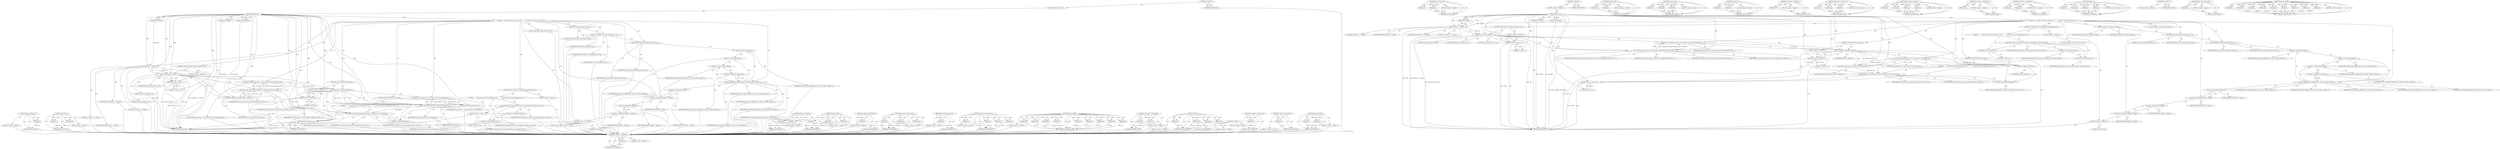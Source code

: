 digraph "png_read_info" {
vulnerable_150 [label=<(METHOD,&lt;operator&gt;.logicalNot)>];
vulnerable_151 [label=<(PARAM,p1)>];
vulnerable_152 [label=<(BLOCK,&lt;empty&gt;,&lt;empty&gt;)>];
vulnerable_153 [label=<(METHOD_RETURN,ANY)>];
vulnerable_173 [label=<(METHOD,png_set_sig_bytes)>];
vulnerable_174 [label=<(PARAM,p1)>];
vulnerable_175 [label=<(PARAM,p2)>];
vulnerable_176 [label=<(BLOCK,&lt;empty&gt;,&lt;empty&gt;)>];
vulnerable_177 [label=<(METHOD_RETURN,ANY)>];
vulnerable_6 [label=<(METHOD,&lt;global&gt;)<SUB>1</SUB>>];
vulnerable_7 [label=<(BLOCK,&lt;empty&gt;,&lt;empty&gt;)<SUB>1</SUB>>];
vulnerable_8 [label=<(METHOD,readpng_init)<SUB>1</SUB>>];
vulnerable_9 [label=<(PARAM,FILE *infile)<SUB>1</SUB>>];
vulnerable_10 [label=<(PARAM,ulg *pWidth)<SUB>1</SUB>>];
vulnerable_11 [label=<(PARAM,ulg *pHeight)<SUB>1</SUB>>];
vulnerable_12 [label=<(BLOCK,{
    uch sig[8];


 /* first do a quick check ...,{
    uch sig[8];


 /* first do a quick check ...)<SUB>2</SUB>>];
vulnerable_13 [label="<(LOCAL,uch[8] sig: uch[8])<SUB>3</SUB>>"];
vulnerable_14 [label=<(fread,fread(sig, 1, 8, infile))<SUB>9</SUB>>];
vulnerable_15 [label=<(IDENTIFIER,sig,fread(sig, 1, 8, infile))<SUB>9</SUB>>];
vulnerable_16 [label=<(LITERAL,1,fread(sig, 1, 8, infile))<SUB>9</SUB>>];
vulnerable_17 [label=<(LITERAL,8,fread(sig, 1, 8, infile))<SUB>9</SUB>>];
vulnerable_18 [label=<(IDENTIFIER,infile,fread(sig, 1, 8, infile))<SUB>9</SUB>>];
vulnerable_19 [label=<(CONTROL_STRUCTURE,IF,if (png_sig_cmp(sig, 0, 8)))<SUB>10</SUB>>];
vulnerable_20 [label=<(png_sig_cmp,png_sig_cmp(sig, 0, 8))<SUB>10</SUB>>];
vulnerable_21 [label=<(IDENTIFIER,sig,png_sig_cmp(sig, 0, 8))<SUB>10</SUB>>];
vulnerable_22 [label=<(LITERAL,0,png_sig_cmp(sig, 0, 8))<SUB>10</SUB>>];
vulnerable_23 [label=<(LITERAL,8,png_sig_cmp(sig, 0, 8))<SUB>10</SUB>>];
vulnerable_24 [label=<(BLOCK,&lt;empty&gt;,&lt;empty&gt;)<SUB>11</SUB>>];
vulnerable_25 [label=<(RETURN,return 1;,return 1;)<SUB>11</SUB>>];
vulnerable_26 [label=<(LITERAL,1,return 1;)<SUB>11</SUB>>];
vulnerable_27 [label=<(&lt;operator&gt;.assignment,png_ptr = png_create_read_struct(PNG_LIBPNG_VER...)<SUB>17</SUB>>];
vulnerable_28 [label=<(IDENTIFIER,png_ptr,png_ptr = png_create_read_struct(PNG_LIBPNG_VER...)<SUB>17</SUB>>];
vulnerable_29 [label=<(png_create_read_struct,png_create_read_struct(PNG_LIBPNG_VER_STRING, N...)<SUB>17</SUB>>];
vulnerable_30 [label=<(IDENTIFIER,PNG_LIBPNG_VER_STRING,png_create_read_struct(PNG_LIBPNG_VER_STRING, N...)<SUB>17</SUB>>];
vulnerable_31 [label=<(IDENTIFIER,NULL,png_create_read_struct(PNG_LIBPNG_VER_STRING, N...)<SUB>17</SUB>>];
vulnerable_32 [label=<(IDENTIFIER,NULL,png_create_read_struct(PNG_LIBPNG_VER_STRING, N...)<SUB>17</SUB>>];
vulnerable_33 [label=<(IDENTIFIER,NULL,png_create_read_struct(PNG_LIBPNG_VER_STRING, N...)<SUB>17</SUB>>];
vulnerable_34 [label=<(CONTROL_STRUCTURE,IF,if (!png_ptr))<SUB>18</SUB>>];
vulnerable_35 [label=<(&lt;operator&gt;.logicalNot,!png_ptr)<SUB>18</SUB>>];
vulnerable_36 [label=<(IDENTIFIER,png_ptr,!png_ptr)<SUB>18</SUB>>];
vulnerable_37 [label=<(BLOCK,&lt;empty&gt;,&lt;empty&gt;)<SUB>19</SUB>>];
vulnerable_38 [label=<(RETURN,return 4;,return 4;)<SUB>19</SUB>>];
vulnerable_39 [label=<(LITERAL,4,return 4;)<SUB>19</SUB>>];
vulnerable_40 [label=<(&lt;operator&gt;.assignment,info_ptr = png_create_info_struct(png_ptr))<SUB>21</SUB>>];
vulnerable_41 [label=<(IDENTIFIER,info_ptr,info_ptr = png_create_info_struct(png_ptr))<SUB>21</SUB>>];
vulnerable_42 [label=<(png_create_info_struct,png_create_info_struct(png_ptr))<SUB>21</SUB>>];
vulnerable_43 [label=<(IDENTIFIER,png_ptr,png_create_info_struct(png_ptr))<SUB>21</SUB>>];
vulnerable_44 [label=<(CONTROL_STRUCTURE,IF,if (!info_ptr))<SUB>22</SUB>>];
vulnerable_45 [label=<(&lt;operator&gt;.logicalNot,!info_ptr)<SUB>22</SUB>>];
vulnerable_46 [label=<(IDENTIFIER,info_ptr,!info_ptr)<SUB>22</SUB>>];
vulnerable_47 [label=<(BLOCK,{
        png_destroy_read_struct(&amp;png_ptr, NUL...,{
        png_destroy_read_struct(&amp;png_ptr, NUL...)<SUB>22</SUB>>];
vulnerable_48 [label=<(png_destroy_read_struct,png_destroy_read_struct(&amp;png_ptr, NULL, NULL))<SUB>23</SUB>>];
vulnerable_49 [label=<(&lt;operator&gt;.addressOf,&amp;png_ptr)<SUB>23</SUB>>];
vulnerable_50 [label=<(IDENTIFIER,png_ptr,png_destroy_read_struct(&amp;png_ptr, NULL, NULL))<SUB>23</SUB>>];
vulnerable_51 [label=<(IDENTIFIER,NULL,png_destroy_read_struct(&amp;png_ptr, NULL, NULL))<SUB>23</SUB>>];
vulnerable_52 [label=<(IDENTIFIER,NULL,png_destroy_read_struct(&amp;png_ptr, NULL, NULL))<SUB>23</SUB>>];
vulnerable_53 [label=<(RETURN,return 4;,return 4;)<SUB>24</SUB>>];
vulnerable_54 [label=<(LITERAL,4,return 4;)<SUB>24</SUB>>];
vulnerable_55 [label=<(CONTROL_STRUCTURE,IF,if (setjmp(png_jmpbuf(png_ptr))))<SUB>36</SUB>>];
vulnerable_56 [label=<(BLOCK,&lt;empty&gt;,&lt;empty&gt;)<SUB>36</SUB>>];
vulnerable_57 [label="<(LOCAL,setjmp : setjmp)<SUB>36</SUB>>"];
vulnerable_58 [label=<(BLOCK,{
        png_destroy_read_struct(&amp;png_ptr, &amp;in...,{
        png_destroy_read_struct(&amp;png_ptr, &amp;in...)<SUB>36</SUB>>];
vulnerable_59 [label=<(png_destroy_read_struct,png_destroy_read_struct(&amp;png_ptr, &amp;info_ptr, NULL))<SUB>37</SUB>>];
vulnerable_60 [label=<(&lt;operator&gt;.addressOf,&amp;png_ptr)<SUB>37</SUB>>];
vulnerable_61 [label=<(IDENTIFIER,png_ptr,png_destroy_read_struct(&amp;png_ptr, &amp;info_ptr, NULL))<SUB>37</SUB>>];
vulnerable_62 [label=<(&lt;operator&gt;.addressOf,&amp;info_ptr)<SUB>37</SUB>>];
vulnerable_63 [label=<(IDENTIFIER,info_ptr,png_destroy_read_struct(&amp;png_ptr, &amp;info_ptr, NULL))<SUB>37</SUB>>];
vulnerable_64 [label=<(IDENTIFIER,NULL,png_destroy_read_struct(&amp;png_ptr, &amp;info_ptr, NULL))<SUB>37</SUB>>];
vulnerable_65 [label=<(RETURN,return 2;,return 2;)<SUB>38</SUB>>];
vulnerable_66 [label=<(LITERAL,2,return 2;)<SUB>38</SUB>>];
vulnerable_67 [label=<(png_init_io,png_init_io(png_ptr, infile))<SUB>42</SUB>>];
vulnerable_68 [label=<(IDENTIFIER,png_ptr,png_init_io(png_ptr, infile))<SUB>42</SUB>>];
vulnerable_69 [label=<(IDENTIFIER,infile,png_init_io(png_ptr, infile))<SUB>42</SUB>>];
vulnerable_70 [label=<(png_set_sig_bytes,png_set_sig_bytes(png_ptr, 8))<SUB>43</SUB>>];
vulnerable_71 [label=<(IDENTIFIER,png_ptr,png_set_sig_bytes(png_ptr, 8))<SUB>43</SUB>>];
vulnerable_72 [label=<(LITERAL,8,png_set_sig_bytes(png_ptr, 8))<SUB>43</SUB>>];
vulnerable_73 [label=<(png_read_info,png_read_info(png_ptr, info_ptr))<SUB>45</SUB>>];
vulnerable_74 [label=<(IDENTIFIER,png_ptr,png_read_info(png_ptr, info_ptr))<SUB>45</SUB>>];
vulnerable_75 [label=<(IDENTIFIER,info_ptr,png_read_info(png_ptr, info_ptr))<SUB>45</SUB>>];
vulnerable_76 [label=<(png_get_IHDR,png_get_IHDR(png_ptr, info_ptr, &amp;width, &amp;height...)<SUB>52</SUB>>];
vulnerable_77 [label=<(IDENTIFIER,png_ptr,png_get_IHDR(png_ptr, info_ptr, &amp;width, &amp;height...)<SUB>52</SUB>>];
vulnerable_78 [label=<(IDENTIFIER,info_ptr,png_get_IHDR(png_ptr, info_ptr, &amp;width, &amp;height...)<SUB>52</SUB>>];
vulnerable_79 [label=<(&lt;operator&gt;.addressOf,&amp;width)<SUB>52</SUB>>];
vulnerable_80 [label=<(IDENTIFIER,width,png_get_IHDR(png_ptr, info_ptr, &amp;width, &amp;height...)<SUB>52</SUB>>];
vulnerable_81 [label=<(&lt;operator&gt;.addressOf,&amp;height)<SUB>52</SUB>>];
vulnerable_82 [label=<(IDENTIFIER,height,png_get_IHDR(png_ptr, info_ptr, &amp;width, &amp;height...)<SUB>52</SUB>>];
vulnerable_83 [label=<(&lt;operator&gt;.addressOf,&amp;bit_depth)<SUB>52</SUB>>];
vulnerable_84 [label=<(IDENTIFIER,bit_depth,png_get_IHDR(png_ptr, info_ptr, &amp;width, &amp;height...)<SUB>52</SUB>>];
vulnerable_85 [label=<(&lt;operator&gt;.addressOf,&amp;color_type)<SUB>52</SUB>>];
vulnerable_86 [label=<(IDENTIFIER,color_type,png_get_IHDR(png_ptr, info_ptr, &amp;width, &amp;height...)<SUB>52</SUB>>];
vulnerable_87 [label=<(IDENTIFIER,NULL,png_get_IHDR(png_ptr, info_ptr, &amp;width, &amp;height...)<SUB>53</SUB>>];
vulnerable_88 [label=<(IDENTIFIER,NULL,png_get_IHDR(png_ptr, info_ptr, &amp;width, &amp;height...)<SUB>53</SUB>>];
vulnerable_89 [label=<(IDENTIFIER,NULL,png_get_IHDR(png_ptr, info_ptr, &amp;width, &amp;height...)<SUB>53</SUB>>];
vulnerable_90 [label=<(&lt;operator&gt;.assignment,*pWidth = width)<SUB>54</SUB>>];
vulnerable_91 [label=<(&lt;operator&gt;.indirection,*pWidth)<SUB>54</SUB>>];
vulnerable_92 [label=<(IDENTIFIER,pWidth,*pWidth = width)<SUB>54</SUB>>];
vulnerable_93 [label=<(IDENTIFIER,width,*pWidth = width)<SUB>54</SUB>>];
vulnerable_94 [label=<(&lt;operator&gt;.assignment,*pHeight = height)<SUB>55</SUB>>];
vulnerable_95 [label=<(&lt;operator&gt;.indirection,*pHeight)<SUB>55</SUB>>];
vulnerable_96 [label=<(IDENTIFIER,pHeight,*pHeight = height)<SUB>55</SUB>>];
vulnerable_97 [label=<(IDENTIFIER,height,*pHeight = height)<SUB>55</SUB>>];
vulnerable_98 [label=<(RETURN,return 0;,return 0;)<SUB>60</SUB>>];
vulnerable_99 [label=<(LITERAL,0,return 0;)<SUB>60</SUB>>];
vulnerable_100 [label=<(METHOD_RETURN,int)<SUB>1</SUB>>];
vulnerable_102 [label=<(METHOD_RETURN,ANY)<SUB>1</SUB>>];
vulnerable_178 [label=<(METHOD,png_read_info)>];
vulnerable_179 [label=<(PARAM,p1)>];
vulnerable_180 [label=<(PARAM,p2)>];
vulnerable_181 [label=<(BLOCK,&lt;empty&gt;,&lt;empty&gt;)>];
vulnerable_182 [label=<(METHOD_RETURN,ANY)>];
vulnerable_132 [label=<(METHOD,png_sig_cmp)>];
vulnerable_133 [label=<(PARAM,p1)>];
vulnerable_134 [label=<(PARAM,p2)>];
vulnerable_135 [label=<(PARAM,p3)>];
vulnerable_136 [label=<(BLOCK,&lt;empty&gt;,&lt;empty&gt;)>];
vulnerable_137 [label=<(METHOD_RETURN,ANY)>];
vulnerable_168 [label=<(METHOD,png_init_io)>];
vulnerable_169 [label=<(PARAM,p1)>];
vulnerable_170 [label=<(PARAM,p2)>];
vulnerable_171 [label=<(BLOCK,&lt;empty&gt;,&lt;empty&gt;)>];
vulnerable_172 [label=<(METHOD_RETURN,ANY)>];
vulnerable_164 [label=<(METHOD,&lt;operator&gt;.addressOf)>];
vulnerable_165 [label=<(PARAM,p1)>];
vulnerable_166 [label=<(BLOCK,&lt;empty&gt;,&lt;empty&gt;)>];
vulnerable_167 [label=<(METHOD_RETURN,ANY)>];
vulnerable_158 [label=<(METHOD,png_destroy_read_struct)>];
vulnerable_159 [label=<(PARAM,p1)>];
vulnerable_160 [label=<(PARAM,p2)>];
vulnerable_161 [label=<(PARAM,p3)>];
vulnerable_162 [label=<(BLOCK,&lt;empty&gt;,&lt;empty&gt;)>];
vulnerable_163 [label=<(METHOD_RETURN,ANY)>];
vulnerable_143 [label=<(METHOD,png_create_read_struct)>];
vulnerable_144 [label=<(PARAM,p1)>];
vulnerable_145 [label=<(PARAM,p2)>];
vulnerable_146 [label=<(PARAM,p3)>];
vulnerable_147 [label=<(PARAM,p4)>];
vulnerable_148 [label=<(BLOCK,&lt;empty&gt;,&lt;empty&gt;)>];
vulnerable_149 [label=<(METHOD_RETURN,ANY)>];
vulnerable_195 [label=<(METHOD,&lt;operator&gt;.indirection)>];
vulnerable_196 [label=<(PARAM,p1)>];
vulnerable_197 [label=<(BLOCK,&lt;empty&gt;,&lt;empty&gt;)>];
vulnerable_198 [label=<(METHOD_RETURN,ANY)>];
vulnerable_138 [label=<(METHOD,&lt;operator&gt;.assignment)>];
vulnerable_139 [label=<(PARAM,p1)>];
vulnerable_140 [label=<(PARAM,p2)>];
vulnerable_141 [label=<(BLOCK,&lt;empty&gt;,&lt;empty&gt;)>];
vulnerable_142 [label=<(METHOD_RETURN,ANY)>];
vulnerable_125 [label=<(METHOD,fread)>];
vulnerable_126 [label=<(PARAM,p1)>];
vulnerable_127 [label=<(PARAM,p2)>];
vulnerable_128 [label=<(PARAM,p3)>];
vulnerable_129 [label=<(PARAM,p4)>];
vulnerable_130 [label=<(BLOCK,&lt;empty&gt;,&lt;empty&gt;)>];
vulnerable_131 [label=<(METHOD_RETURN,ANY)>];
vulnerable_119 [label=<(METHOD,&lt;global&gt;)<SUB>1</SUB>>];
vulnerable_120 [label=<(BLOCK,&lt;empty&gt;,&lt;empty&gt;)>];
vulnerable_121 [label=<(METHOD_RETURN,ANY)>];
vulnerable_154 [label=<(METHOD,png_create_info_struct)>];
vulnerable_155 [label=<(PARAM,p1)>];
vulnerable_156 [label=<(BLOCK,&lt;empty&gt;,&lt;empty&gt;)>];
vulnerable_157 [label=<(METHOD_RETURN,ANY)>];
vulnerable_183 [label=<(METHOD,png_get_IHDR)>];
vulnerable_184 [label=<(PARAM,p1)>];
vulnerable_185 [label=<(PARAM,p2)>];
vulnerable_186 [label=<(PARAM,p3)>];
vulnerable_187 [label=<(PARAM,p4)>];
vulnerable_188 [label=<(PARAM,p5)>];
vulnerable_189 [label=<(PARAM,p6)>];
vulnerable_190 [label=<(PARAM,p7)>];
vulnerable_191 [label=<(PARAM,p8)>];
vulnerable_192 [label=<(PARAM,p9)>];
vulnerable_193 [label=<(BLOCK,&lt;empty&gt;,&lt;empty&gt;)>];
vulnerable_194 [label=<(METHOD_RETURN,ANY)>];
fixed_151 [label=<(METHOD,png_get_libpng_ver)>];
fixed_152 [label=<(PARAM,p1)>];
fixed_153 [label=<(BLOCK,&lt;empty&gt;,&lt;empty&gt;)>];
fixed_154 [label=<(METHOD_RETURN,ANY)>];
fixed_173 [label=<(METHOD,png_init_io)>];
fixed_174 [label=<(PARAM,p1)>];
fixed_175 [label=<(PARAM,p2)>];
fixed_176 [label=<(BLOCK,&lt;empty&gt;,&lt;empty&gt;)>];
fixed_177 [label=<(METHOD_RETURN,ANY)>];
fixed_6 [label=<(METHOD,&lt;global&gt;)<SUB>1</SUB>>];
fixed_7 [label=<(BLOCK,&lt;empty&gt;,&lt;empty&gt;)<SUB>1</SUB>>];
fixed_8 [label=<(METHOD,readpng_init)<SUB>1</SUB>>];
fixed_9 [label=<(PARAM,FILE *infile)<SUB>1</SUB>>];
fixed_10 [label=<(PARAM,ulg *pWidth)<SUB>1</SUB>>];
fixed_11 [label=<(PARAM,ulg *pHeight)<SUB>1</SUB>>];
fixed_12 [label=<(BLOCK,{
    uch sig[8];


 /* first do a quick check ...,{
    uch sig[8];


 /* first do a quick check ...)<SUB>2</SUB>>];
fixed_13 [label="<(LOCAL,uch[8] sig: uch[8])<SUB>3</SUB>>"];
fixed_14 [label=<(fread,fread(sig, 1, 8, infile))<SUB>9</SUB>>];
fixed_15 [label=<(IDENTIFIER,sig,fread(sig, 1, 8, infile))<SUB>9</SUB>>];
fixed_16 [label=<(LITERAL,1,fread(sig, 1, 8, infile))<SUB>9</SUB>>];
fixed_17 [label=<(LITERAL,8,fread(sig, 1, 8, infile))<SUB>9</SUB>>];
fixed_18 [label=<(IDENTIFIER,infile,fread(sig, 1, 8, infile))<SUB>9</SUB>>];
fixed_19 [label=<(CONTROL_STRUCTURE,IF,if (png_sig_cmp(sig, 0, 8)))<SUB>10</SUB>>];
fixed_20 [label=<(png_sig_cmp,png_sig_cmp(sig, 0, 8))<SUB>10</SUB>>];
fixed_21 [label=<(IDENTIFIER,sig,png_sig_cmp(sig, 0, 8))<SUB>10</SUB>>];
fixed_22 [label=<(LITERAL,0,png_sig_cmp(sig, 0, 8))<SUB>10</SUB>>];
fixed_23 [label=<(LITERAL,8,png_sig_cmp(sig, 0, 8))<SUB>10</SUB>>];
fixed_24 [label=<(BLOCK,&lt;empty&gt;,&lt;empty&gt;)<SUB>11</SUB>>];
fixed_25 [label=<(RETURN,return 1;,return 1;)<SUB>11</SUB>>];
fixed_26 [label=<(LITERAL,1,return 1;)<SUB>11</SUB>>];
fixed_27 [label=<(&lt;operator&gt;.assignment,png_ptr = png_create_read_struct(png_get_libpng...)<SUB>17</SUB>>];
fixed_28 [label=<(IDENTIFIER,png_ptr,png_ptr = png_create_read_struct(png_get_libpng...)<SUB>17</SUB>>];
fixed_29 [label=<(png_create_read_struct,png_create_read_struct(png_get_libpng_ver(NULL)...)<SUB>17</SUB>>];
fixed_30 [label=<(png_get_libpng_ver,png_get_libpng_ver(NULL))<SUB>17</SUB>>];
fixed_31 [label=<(IDENTIFIER,NULL,png_get_libpng_ver(NULL))<SUB>17</SUB>>];
fixed_32 [label=<(IDENTIFIER,NULL,png_create_read_struct(png_get_libpng_ver(NULL)...)<SUB>17</SUB>>];
fixed_33 [label=<(IDENTIFIER,NULL,png_create_read_struct(png_get_libpng_ver(NULL)...)<SUB>17</SUB>>];
fixed_34 [label=<(IDENTIFIER,NULL,png_create_read_struct(png_get_libpng_ver(NULL)...)<SUB>18</SUB>>];
fixed_35 [label=<(CONTROL_STRUCTURE,IF,if (!png_ptr))<SUB>19</SUB>>];
fixed_36 [label=<(&lt;operator&gt;.logicalNot,!png_ptr)<SUB>19</SUB>>];
fixed_37 [label=<(IDENTIFIER,png_ptr,!png_ptr)<SUB>19</SUB>>];
fixed_38 [label=<(BLOCK,&lt;empty&gt;,&lt;empty&gt;)<SUB>20</SUB>>];
fixed_39 [label=<(RETURN,return 4;,return 4;)<SUB>20</SUB>>];
fixed_40 [label=<(LITERAL,4,return 4;)<SUB>20</SUB>>];
fixed_41 [label=<(&lt;operator&gt;.assignment,info_ptr = png_create_info_struct(png_ptr))<SUB>22</SUB>>];
fixed_42 [label=<(IDENTIFIER,info_ptr,info_ptr = png_create_info_struct(png_ptr))<SUB>22</SUB>>];
fixed_43 [label=<(png_create_info_struct,png_create_info_struct(png_ptr))<SUB>22</SUB>>];
fixed_44 [label=<(IDENTIFIER,png_ptr,png_create_info_struct(png_ptr))<SUB>22</SUB>>];
fixed_45 [label=<(CONTROL_STRUCTURE,IF,if (!info_ptr))<SUB>23</SUB>>];
fixed_46 [label=<(&lt;operator&gt;.logicalNot,!info_ptr)<SUB>23</SUB>>];
fixed_47 [label=<(IDENTIFIER,info_ptr,!info_ptr)<SUB>23</SUB>>];
fixed_48 [label=<(BLOCK,{
        png_destroy_read_struct(&amp;png_ptr, NUL...,{
        png_destroy_read_struct(&amp;png_ptr, NUL...)<SUB>23</SUB>>];
fixed_49 [label=<(png_destroy_read_struct,png_destroy_read_struct(&amp;png_ptr, NULL, NULL))<SUB>24</SUB>>];
fixed_50 [label=<(&lt;operator&gt;.addressOf,&amp;png_ptr)<SUB>24</SUB>>];
fixed_51 [label=<(IDENTIFIER,png_ptr,png_destroy_read_struct(&amp;png_ptr, NULL, NULL))<SUB>24</SUB>>];
fixed_52 [label=<(IDENTIFIER,NULL,png_destroy_read_struct(&amp;png_ptr, NULL, NULL))<SUB>24</SUB>>];
fixed_53 [label=<(IDENTIFIER,NULL,png_destroy_read_struct(&amp;png_ptr, NULL, NULL))<SUB>24</SUB>>];
fixed_54 [label=<(RETURN,return 4;,return 4;)<SUB>25</SUB>>];
fixed_55 [label=<(LITERAL,4,return 4;)<SUB>25</SUB>>];
fixed_56 [label=<(CONTROL_STRUCTURE,IF,if (setjmp(png_jmpbuf(png_ptr))))<SUB>37</SUB>>];
fixed_57 [label=<(BLOCK,&lt;empty&gt;,&lt;empty&gt;)<SUB>37</SUB>>];
fixed_58 [label="<(LOCAL,setjmp : setjmp)<SUB>37</SUB>>"];
fixed_59 [label=<(BLOCK,{
        png_destroy_read_struct(&amp;png_ptr, &amp;in...,{
        png_destroy_read_struct(&amp;png_ptr, &amp;in...)<SUB>37</SUB>>];
fixed_60 [label=<(png_destroy_read_struct,png_destroy_read_struct(&amp;png_ptr, &amp;info_ptr, NULL))<SUB>38</SUB>>];
fixed_61 [label=<(&lt;operator&gt;.addressOf,&amp;png_ptr)<SUB>38</SUB>>];
fixed_62 [label=<(IDENTIFIER,png_ptr,png_destroy_read_struct(&amp;png_ptr, &amp;info_ptr, NULL))<SUB>38</SUB>>];
fixed_63 [label=<(&lt;operator&gt;.addressOf,&amp;info_ptr)<SUB>38</SUB>>];
fixed_64 [label=<(IDENTIFIER,info_ptr,png_destroy_read_struct(&amp;png_ptr, &amp;info_ptr, NULL))<SUB>38</SUB>>];
fixed_65 [label=<(IDENTIFIER,NULL,png_destroy_read_struct(&amp;png_ptr, &amp;info_ptr, NULL))<SUB>38</SUB>>];
fixed_66 [label=<(RETURN,return 2;,return 2;)<SUB>39</SUB>>];
fixed_67 [label=<(LITERAL,2,return 2;)<SUB>39</SUB>>];
fixed_68 [label=<(png_init_io,png_init_io(png_ptr, infile))<SUB>43</SUB>>];
fixed_69 [label=<(IDENTIFIER,png_ptr,png_init_io(png_ptr, infile))<SUB>43</SUB>>];
fixed_70 [label=<(IDENTIFIER,infile,png_init_io(png_ptr, infile))<SUB>43</SUB>>];
fixed_71 [label=<(png_set_sig_bytes,png_set_sig_bytes(png_ptr, 8))<SUB>44</SUB>>];
fixed_72 [label=<(IDENTIFIER,png_ptr,png_set_sig_bytes(png_ptr, 8))<SUB>44</SUB>>];
fixed_73 [label=<(LITERAL,8,png_set_sig_bytes(png_ptr, 8))<SUB>44</SUB>>];
fixed_74 [label=<(png_read_info,png_read_info(png_ptr, info_ptr))<SUB>46</SUB>>];
fixed_75 [label=<(IDENTIFIER,png_ptr,png_read_info(png_ptr, info_ptr))<SUB>46</SUB>>];
fixed_76 [label=<(IDENTIFIER,info_ptr,png_read_info(png_ptr, info_ptr))<SUB>46</SUB>>];
fixed_77 [label=<(png_get_IHDR,png_get_IHDR(png_ptr, info_ptr, &amp;width, &amp;height...)<SUB>53</SUB>>];
fixed_78 [label=<(IDENTIFIER,png_ptr,png_get_IHDR(png_ptr, info_ptr, &amp;width, &amp;height...)<SUB>53</SUB>>];
fixed_79 [label=<(IDENTIFIER,info_ptr,png_get_IHDR(png_ptr, info_ptr, &amp;width, &amp;height...)<SUB>53</SUB>>];
fixed_80 [label=<(&lt;operator&gt;.addressOf,&amp;width)<SUB>53</SUB>>];
fixed_81 [label=<(IDENTIFIER,width,png_get_IHDR(png_ptr, info_ptr, &amp;width, &amp;height...)<SUB>53</SUB>>];
fixed_82 [label=<(&lt;operator&gt;.addressOf,&amp;height)<SUB>53</SUB>>];
fixed_83 [label=<(IDENTIFIER,height,png_get_IHDR(png_ptr, info_ptr, &amp;width, &amp;height...)<SUB>53</SUB>>];
fixed_84 [label=<(&lt;operator&gt;.addressOf,&amp;bit_depth)<SUB>53</SUB>>];
fixed_85 [label=<(IDENTIFIER,bit_depth,png_get_IHDR(png_ptr, info_ptr, &amp;width, &amp;height...)<SUB>53</SUB>>];
fixed_86 [label=<(&lt;operator&gt;.addressOf,&amp;color_type)<SUB>53</SUB>>];
fixed_87 [label=<(IDENTIFIER,color_type,png_get_IHDR(png_ptr, info_ptr, &amp;width, &amp;height...)<SUB>53</SUB>>];
fixed_88 [label=<(IDENTIFIER,NULL,png_get_IHDR(png_ptr, info_ptr, &amp;width, &amp;height...)<SUB>54</SUB>>];
fixed_89 [label=<(IDENTIFIER,NULL,png_get_IHDR(png_ptr, info_ptr, &amp;width, &amp;height...)<SUB>54</SUB>>];
fixed_90 [label=<(IDENTIFIER,NULL,png_get_IHDR(png_ptr, info_ptr, &amp;width, &amp;height...)<SUB>54</SUB>>];
fixed_91 [label=<(&lt;operator&gt;.assignment,*pWidth = width)<SUB>55</SUB>>];
fixed_92 [label=<(&lt;operator&gt;.indirection,*pWidth)<SUB>55</SUB>>];
fixed_93 [label=<(IDENTIFIER,pWidth,*pWidth = width)<SUB>55</SUB>>];
fixed_94 [label=<(IDENTIFIER,width,*pWidth = width)<SUB>55</SUB>>];
fixed_95 [label=<(&lt;operator&gt;.assignment,*pHeight = height)<SUB>56</SUB>>];
fixed_96 [label=<(&lt;operator&gt;.indirection,*pHeight)<SUB>56</SUB>>];
fixed_97 [label=<(IDENTIFIER,pHeight,*pHeight = height)<SUB>56</SUB>>];
fixed_98 [label=<(IDENTIFIER,height,*pHeight = height)<SUB>56</SUB>>];
fixed_99 [label=<(RETURN,return 0;,return 0;)<SUB>61</SUB>>];
fixed_100 [label=<(LITERAL,0,return 0;)<SUB>61</SUB>>];
fixed_101 [label=<(METHOD_RETURN,int)<SUB>1</SUB>>];
fixed_103 [label=<(METHOD_RETURN,ANY)<SUB>1</SUB>>];
fixed_178 [label=<(METHOD,png_set_sig_bytes)>];
fixed_179 [label=<(PARAM,p1)>];
fixed_180 [label=<(PARAM,p2)>];
fixed_181 [label=<(BLOCK,&lt;empty&gt;,&lt;empty&gt;)>];
fixed_182 [label=<(METHOD_RETURN,ANY)>];
fixed_133 [label=<(METHOD,png_sig_cmp)>];
fixed_134 [label=<(PARAM,p1)>];
fixed_135 [label=<(PARAM,p2)>];
fixed_136 [label=<(PARAM,p3)>];
fixed_137 [label=<(BLOCK,&lt;empty&gt;,&lt;empty&gt;)>];
fixed_138 [label=<(METHOD_RETURN,ANY)>];
fixed_169 [label=<(METHOD,&lt;operator&gt;.addressOf)>];
fixed_170 [label=<(PARAM,p1)>];
fixed_171 [label=<(BLOCK,&lt;empty&gt;,&lt;empty&gt;)>];
fixed_172 [label=<(METHOD_RETURN,ANY)>];
fixed_163 [label=<(METHOD,png_destroy_read_struct)>];
fixed_164 [label=<(PARAM,p1)>];
fixed_165 [label=<(PARAM,p2)>];
fixed_166 [label=<(PARAM,p3)>];
fixed_167 [label=<(BLOCK,&lt;empty&gt;,&lt;empty&gt;)>];
fixed_168 [label=<(METHOD_RETURN,ANY)>];
fixed_159 [label=<(METHOD,png_create_info_struct)>];
fixed_160 [label=<(PARAM,p1)>];
fixed_161 [label=<(BLOCK,&lt;empty&gt;,&lt;empty&gt;)>];
fixed_162 [label=<(METHOD_RETURN,ANY)>];
fixed_144 [label=<(METHOD,png_create_read_struct)>];
fixed_145 [label=<(PARAM,p1)>];
fixed_146 [label=<(PARAM,p2)>];
fixed_147 [label=<(PARAM,p3)>];
fixed_148 [label=<(PARAM,p4)>];
fixed_149 [label=<(BLOCK,&lt;empty&gt;,&lt;empty&gt;)>];
fixed_150 [label=<(METHOD_RETURN,ANY)>];
fixed_188 [label=<(METHOD,png_get_IHDR)>];
fixed_189 [label=<(PARAM,p1)>];
fixed_190 [label=<(PARAM,p2)>];
fixed_191 [label=<(PARAM,p3)>];
fixed_192 [label=<(PARAM,p4)>];
fixed_193 [label=<(PARAM,p5)>];
fixed_194 [label=<(PARAM,p6)>];
fixed_195 [label=<(PARAM,p7)>];
fixed_196 [label=<(PARAM,p8)>];
fixed_197 [label=<(PARAM,p9)>];
fixed_198 [label=<(BLOCK,&lt;empty&gt;,&lt;empty&gt;)>];
fixed_199 [label=<(METHOD_RETURN,ANY)>];
fixed_139 [label=<(METHOD,&lt;operator&gt;.assignment)>];
fixed_140 [label=<(PARAM,p1)>];
fixed_141 [label=<(PARAM,p2)>];
fixed_142 [label=<(BLOCK,&lt;empty&gt;,&lt;empty&gt;)>];
fixed_143 [label=<(METHOD_RETURN,ANY)>];
fixed_126 [label=<(METHOD,fread)>];
fixed_127 [label=<(PARAM,p1)>];
fixed_128 [label=<(PARAM,p2)>];
fixed_129 [label=<(PARAM,p3)>];
fixed_130 [label=<(PARAM,p4)>];
fixed_131 [label=<(BLOCK,&lt;empty&gt;,&lt;empty&gt;)>];
fixed_132 [label=<(METHOD_RETURN,ANY)>];
fixed_120 [label=<(METHOD,&lt;global&gt;)<SUB>1</SUB>>];
fixed_121 [label=<(BLOCK,&lt;empty&gt;,&lt;empty&gt;)>];
fixed_122 [label=<(METHOD_RETURN,ANY)>];
fixed_200 [label=<(METHOD,&lt;operator&gt;.indirection)>];
fixed_201 [label=<(PARAM,p1)>];
fixed_202 [label=<(BLOCK,&lt;empty&gt;,&lt;empty&gt;)>];
fixed_203 [label=<(METHOD_RETURN,ANY)>];
fixed_155 [label=<(METHOD,&lt;operator&gt;.logicalNot)>];
fixed_156 [label=<(PARAM,p1)>];
fixed_157 [label=<(BLOCK,&lt;empty&gt;,&lt;empty&gt;)>];
fixed_158 [label=<(METHOD_RETURN,ANY)>];
fixed_183 [label=<(METHOD,png_read_info)>];
fixed_184 [label=<(PARAM,p1)>];
fixed_185 [label=<(PARAM,p2)>];
fixed_186 [label=<(BLOCK,&lt;empty&gt;,&lt;empty&gt;)>];
fixed_187 [label=<(METHOD_RETURN,ANY)>];
vulnerable_150 -> vulnerable_151  [key=0, label="AST: "];
vulnerable_150 -> vulnerable_151  [key=1, label="DDG: "];
vulnerable_150 -> vulnerable_152  [key=0, label="AST: "];
vulnerable_150 -> vulnerable_153  [key=0, label="AST: "];
vulnerable_150 -> vulnerable_153  [key=1, label="CFG: "];
vulnerable_151 -> vulnerable_153  [key=0, label="DDG: p1"];
vulnerable_173 -> vulnerable_174  [key=0, label="AST: "];
vulnerable_173 -> vulnerable_174  [key=1, label="DDG: "];
vulnerable_173 -> vulnerable_176  [key=0, label="AST: "];
vulnerable_173 -> vulnerable_175  [key=0, label="AST: "];
vulnerable_173 -> vulnerable_175  [key=1, label="DDG: "];
vulnerable_173 -> vulnerable_177  [key=0, label="AST: "];
vulnerable_173 -> vulnerable_177  [key=1, label="CFG: "];
vulnerable_174 -> vulnerable_177  [key=0, label="DDG: p1"];
vulnerable_175 -> vulnerable_177  [key=0, label="DDG: p2"];
vulnerable_6 -> vulnerable_7  [key=0, label="AST: "];
vulnerable_6 -> vulnerable_102  [key=0, label="AST: "];
vulnerable_6 -> vulnerable_102  [key=1, label="CFG: "];
vulnerable_7 -> vulnerable_8  [key=0, label="AST: "];
vulnerable_8 -> vulnerable_9  [key=0, label="AST: "];
vulnerable_8 -> vulnerable_9  [key=1, label="DDG: "];
vulnerable_8 -> vulnerable_10  [key=0, label="AST: "];
vulnerable_8 -> vulnerable_10  [key=1, label="DDG: "];
vulnerable_8 -> vulnerable_11  [key=0, label="AST: "];
vulnerable_8 -> vulnerable_11  [key=1, label="DDG: "];
vulnerable_8 -> vulnerable_12  [key=0, label="AST: "];
vulnerable_8 -> vulnerable_100  [key=0, label="AST: "];
vulnerable_8 -> vulnerable_14  [key=0, label="CFG: "];
vulnerable_8 -> vulnerable_14  [key=1, label="DDG: "];
vulnerable_8 -> vulnerable_20  [key=0, label="DDG: "];
vulnerable_8 -> vulnerable_25  [key=0, label="DDG: "];
vulnerable_8 -> vulnerable_29  [key=0, label="DDG: "];
vulnerable_8 -> vulnerable_35  [key=0, label="DDG: "];
vulnerable_8 -> vulnerable_38  [key=0, label="DDG: "];
vulnerable_8 -> vulnerable_42  [key=0, label="DDG: "];
vulnerable_8 -> vulnerable_45  [key=0, label="DDG: "];
vulnerable_8 -> vulnerable_53  [key=0, label="DDG: "];
vulnerable_8 -> vulnerable_26  [key=0, label="DDG: "];
vulnerable_8 -> vulnerable_39  [key=0, label="DDG: "];
vulnerable_8 -> vulnerable_48  [key=0, label="DDG: "];
vulnerable_8 -> vulnerable_54  [key=0, label="DDG: "];
vulnerable_9 -> vulnerable_14  [key=0, label="DDG: infile"];
vulnerable_10 -> vulnerable_100  [key=0, label="DDG: pWidth"];
vulnerable_11 -> vulnerable_100  [key=0, label="DDG: pHeight"];
vulnerable_12 -> vulnerable_13  [key=0, label="AST: "];
vulnerable_12 -> vulnerable_14  [key=0, label="AST: "];
vulnerable_12 -> vulnerable_19  [key=0, label="AST: "];
vulnerable_12 -> vulnerable_27  [key=0, label="AST: "];
vulnerable_12 -> vulnerable_34  [key=0, label="AST: "];
vulnerable_12 -> vulnerable_40  [key=0, label="AST: "];
vulnerable_12 -> vulnerable_44  [key=0, label="AST: "];
vulnerable_12 -> vulnerable_55  [key=0, label="AST: "];
vulnerable_12 -> vulnerable_67  [key=0, label="AST: "];
vulnerable_12 -> vulnerable_70  [key=0, label="AST: "];
vulnerable_12 -> vulnerable_73  [key=0, label="AST: "];
vulnerable_12 -> vulnerable_76  [key=0, label="AST: "];
vulnerable_12 -> vulnerable_90  [key=0, label="AST: "];
vulnerable_12 -> vulnerable_94  [key=0, label="AST: "];
vulnerable_12 -> vulnerable_98  [key=0, label="AST: "];
vulnerable_14 -> vulnerable_15  [key=0, label="AST: "];
vulnerable_14 -> vulnerable_16  [key=0, label="AST: "];
vulnerable_14 -> vulnerable_17  [key=0, label="AST: "];
vulnerable_14 -> vulnerable_18  [key=0, label="AST: "];
vulnerable_14 -> vulnerable_20  [key=0, label="CFG: "];
vulnerable_14 -> vulnerable_20  [key=1, label="DDG: sig"];
vulnerable_14 -> vulnerable_100  [key=0, label="DDG: infile"];
vulnerable_14 -> vulnerable_100  [key=1, label="DDG: fread(sig, 1, 8, infile)"];
vulnerable_19 -> vulnerable_20  [key=0, label="AST: "];
vulnerable_19 -> vulnerable_24  [key=0, label="AST: "];
vulnerable_20 -> vulnerable_21  [key=0, label="AST: "];
vulnerable_20 -> vulnerable_22  [key=0, label="AST: "];
vulnerable_20 -> vulnerable_23  [key=0, label="AST: "];
vulnerable_20 -> vulnerable_25  [key=0, label="CFG: "];
vulnerable_20 -> vulnerable_25  [key=1, label="CDG: "];
vulnerable_20 -> vulnerable_29  [key=0, label="CFG: "];
vulnerable_20 -> vulnerable_29  [key=1, label="CDG: "];
vulnerable_20 -> vulnerable_100  [key=0, label="DDG: sig"];
vulnerable_20 -> vulnerable_100  [key=1, label="DDG: png_sig_cmp(sig, 0, 8)"];
vulnerable_20 -> vulnerable_27  [key=0, label="CDG: "];
vulnerable_20 -> vulnerable_35  [key=0, label="CDG: "];
vulnerable_24 -> vulnerable_25  [key=0, label="AST: "];
vulnerable_25 -> vulnerable_26  [key=0, label="AST: "];
vulnerable_25 -> vulnerable_100  [key=0, label="CFG: "];
vulnerable_25 -> vulnerable_100  [key=1, label="DDG: &lt;RET&gt;"];
vulnerable_26 -> vulnerable_25  [key=0, label="DDG: 1"];
vulnerable_27 -> vulnerable_28  [key=0, label="AST: "];
vulnerable_27 -> vulnerable_29  [key=0, label="AST: "];
vulnerable_27 -> vulnerable_35  [key=0, label="CFG: "];
vulnerable_27 -> vulnerable_35  [key=1, label="DDG: png_ptr"];
vulnerable_29 -> vulnerable_30  [key=0, label="AST: "];
vulnerable_29 -> vulnerable_31  [key=0, label="AST: "];
vulnerable_29 -> vulnerable_32  [key=0, label="AST: "];
vulnerable_29 -> vulnerable_33  [key=0, label="AST: "];
vulnerable_29 -> vulnerable_27  [key=0, label="CFG: "];
vulnerable_29 -> vulnerable_27  [key=1, label="DDG: PNG_LIBPNG_VER_STRING"];
vulnerable_29 -> vulnerable_27  [key=2, label="DDG: NULL"];
vulnerable_29 -> vulnerable_100  [key=0, label="DDG: PNG_LIBPNG_VER_STRING"];
vulnerable_29 -> vulnerable_48  [key=0, label="DDG: NULL"];
vulnerable_34 -> vulnerable_35  [key=0, label="AST: "];
vulnerable_34 -> vulnerable_37  [key=0, label="AST: "];
vulnerable_35 -> vulnerable_36  [key=0, label="AST: "];
vulnerable_35 -> vulnerable_38  [key=0, label="CFG: "];
vulnerable_35 -> vulnerable_38  [key=1, label="CDG: "];
vulnerable_35 -> vulnerable_42  [key=0, label="CFG: "];
vulnerable_35 -> vulnerable_42  [key=1, label="DDG: png_ptr"];
vulnerable_35 -> vulnerable_42  [key=2, label="CDG: "];
vulnerable_35 -> vulnerable_48  [key=0, label="CDG: "];
vulnerable_35 -> vulnerable_49  [key=0, label="CDG: "];
vulnerable_35 -> vulnerable_53  [key=0, label="CDG: "];
vulnerable_35 -> vulnerable_45  [key=0, label="CDG: "];
vulnerable_35 -> vulnerable_40  [key=0, label="CDG: "];
vulnerable_37 -> vulnerable_38  [key=0, label="AST: "];
vulnerable_38 -> vulnerable_39  [key=0, label="AST: "];
vulnerable_38 -> vulnerable_100  [key=0, label="CFG: "];
vulnerable_38 -> vulnerable_100  [key=1, label="DDG: &lt;RET&gt;"];
vulnerable_39 -> vulnerable_38  [key=0, label="DDG: 4"];
vulnerable_40 -> vulnerable_41  [key=0, label="AST: "];
vulnerable_40 -> vulnerable_42  [key=0, label="AST: "];
vulnerable_40 -> vulnerable_45  [key=0, label="CFG: "];
vulnerable_40 -> vulnerable_45  [key=1, label="DDG: info_ptr"];
vulnerable_42 -> vulnerable_43  [key=0, label="AST: "];
vulnerable_42 -> vulnerable_40  [key=0, label="CFG: "];
vulnerable_42 -> vulnerable_40  [key=1, label="DDG: png_ptr"];
vulnerable_42 -> vulnerable_48  [key=0, label="DDG: png_ptr"];
vulnerable_44 -> vulnerable_45  [key=0, label="AST: "];
vulnerable_44 -> vulnerable_47  [key=0, label="AST: "];
vulnerable_45 -> vulnerable_46  [key=0, label="AST: "];
vulnerable_45 -> vulnerable_49  [key=0, label="CFG: "];
vulnerable_47 -> vulnerable_48  [key=0, label="AST: "];
vulnerable_47 -> vulnerable_53  [key=0, label="AST: "];
vulnerable_48 -> vulnerable_49  [key=0, label="AST: "];
vulnerable_48 -> vulnerable_51  [key=0, label="AST: "];
vulnerable_48 -> vulnerable_52  [key=0, label="AST: "];
vulnerable_48 -> vulnerable_53  [key=0, label="CFG: "];
vulnerable_49 -> vulnerable_50  [key=0, label="AST: "];
vulnerable_49 -> vulnerable_48  [key=0, label="CFG: "];
vulnerable_53 -> vulnerable_54  [key=0, label="AST: "];
vulnerable_53 -> vulnerable_100  [key=0, label="CFG: "];
vulnerable_53 -> vulnerable_100  [key=1, label="DDG: &lt;RET&gt;"];
vulnerable_54 -> vulnerable_53  [key=0, label="DDG: 4"];
vulnerable_55 -> vulnerable_56  [key=0, label="AST: "];
vulnerable_55 -> vulnerable_58  [key=0, label="AST: "];
vulnerable_56 -> vulnerable_57  [key=0, label="AST: "];
vulnerable_58 -> vulnerable_59  [key=0, label="AST: "];
vulnerable_58 -> vulnerable_65  [key=0, label="AST: "];
vulnerable_59 -> vulnerable_60  [key=0, label="AST: "];
vulnerable_59 -> vulnerable_62  [key=0, label="AST: "];
vulnerable_59 -> vulnerable_64  [key=0, label="AST: "];
vulnerable_59 -> vulnerable_65  [key=0, label="CFG: "];
vulnerable_60 -> vulnerable_61  [key=0, label="AST: "];
vulnerable_60 -> vulnerable_62  [key=0, label="CFG: "];
vulnerable_62 -> vulnerable_63  [key=0, label="AST: "];
vulnerable_62 -> vulnerable_59  [key=0, label="CFG: "];
vulnerable_65 -> vulnerable_66  [key=0, label="AST: "];
vulnerable_65 -> vulnerable_100  [key=0, label="CFG: "];
vulnerable_67 -> vulnerable_68  [key=0, label="AST: "];
vulnerable_67 -> vulnerable_69  [key=0, label="AST: "];
vulnerable_67 -> vulnerable_70  [key=0, label="CFG: "];
vulnerable_70 -> vulnerable_71  [key=0, label="AST: "];
vulnerable_70 -> vulnerable_72  [key=0, label="AST: "];
vulnerable_70 -> vulnerable_73  [key=0, label="CFG: "];
vulnerable_73 -> vulnerable_74  [key=0, label="AST: "];
vulnerable_73 -> vulnerable_75  [key=0, label="AST: "];
vulnerable_73 -> vulnerable_79  [key=0, label="CFG: "];
vulnerable_76 -> vulnerable_77  [key=0, label="AST: "];
vulnerable_76 -> vulnerable_78  [key=0, label="AST: "];
vulnerable_76 -> vulnerable_79  [key=0, label="AST: "];
vulnerable_76 -> vulnerable_81  [key=0, label="AST: "];
vulnerable_76 -> vulnerable_83  [key=0, label="AST: "];
vulnerable_76 -> vulnerable_85  [key=0, label="AST: "];
vulnerable_76 -> vulnerable_87  [key=0, label="AST: "];
vulnerable_76 -> vulnerable_88  [key=0, label="AST: "];
vulnerable_76 -> vulnerable_89  [key=0, label="AST: "];
vulnerable_76 -> vulnerable_91  [key=0, label="CFG: "];
vulnerable_79 -> vulnerable_80  [key=0, label="AST: "];
vulnerable_79 -> vulnerable_81  [key=0, label="CFG: "];
vulnerable_81 -> vulnerable_82  [key=0, label="AST: "];
vulnerable_81 -> vulnerable_83  [key=0, label="CFG: "];
vulnerable_83 -> vulnerable_84  [key=0, label="AST: "];
vulnerable_83 -> vulnerable_85  [key=0, label="CFG: "];
vulnerable_85 -> vulnerable_86  [key=0, label="AST: "];
vulnerable_85 -> vulnerable_76  [key=0, label="CFG: "];
vulnerable_90 -> vulnerable_91  [key=0, label="AST: "];
vulnerable_90 -> vulnerable_93  [key=0, label="AST: "];
vulnerable_90 -> vulnerable_95  [key=0, label="CFG: "];
vulnerable_91 -> vulnerable_92  [key=0, label="AST: "];
vulnerable_91 -> vulnerable_90  [key=0, label="CFG: "];
vulnerable_94 -> vulnerable_95  [key=0, label="AST: "];
vulnerable_94 -> vulnerable_97  [key=0, label="AST: "];
vulnerable_94 -> vulnerable_98  [key=0, label="CFG: "];
vulnerable_95 -> vulnerable_96  [key=0, label="AST: "];
vulnerable_95 -> vulnerable_94  [key=0, label="CFG: "];
vulnerable_98 -> vulnerable_99  [key=0, label="AST: "];
vulnerable_98 -> vulnerable_100  [key=0, label="CFG: "];
vulnerable_178 -> vulnerable_179  [key=0, label="AST: "];
vulnerable_178 -> vulnerable_179  [key=1, label="DDG: "];
vulnerable_178 -> vulnerable_181  [key=0, label="AST: "];
vulnerable_178 -> vulnerable_180  [key=0, label="AST: "];
vulnerable_178 -> vulnerable_180  [key=1, label="DDG: "];
vulnerable_178 -> vulnerable_182  [key=0, label="AST: "];
vulnerable_178 -> vulnerable_182  [key=1, label="CFG: "];
vulnerable_179 -> vulnerable_182  [key=0, label="DDG: p1"];
vulnerable_180 -> vulnerable_182  [key=0, label="DDG: p2"];
vulnerable_132 -> vulnerable_133  [key=0, label="AST: "];
vulnerable_132 -> vulnerable_133  [key=1, label="DDG: "];
vulnerable_132 -> vulnerable_136  [key=0, label="AST: "];
vulnerable_132 -> vulnerable_134  [key=0, label="AST: "];
vulnerable_132 -> vulnerable_134  [key=1, label="DDG: "];
vulnerable_132 -> vulnerable_137  [key=0, label="AST: "];
vulnerable_132 -> vulnerable_137  [key=1, label="CFG: "];
vulnerable_132 -> vulnerable_135  [key=0, label="AST: "];
vulnerable_132 -> vulnerable_135  [key=1, label="DDG: "];
vulnerable_133 -> vulnerable_137  [key=0, label="DDG: p1"];
vulnerable_134 -> vulnerable_137  [key=0, label="DDG: p2"];
vulnerable_135 -> vulnerable_137  [key=0, label="DDG: p3"];
vulnerable_168 -> vulnerable_169  [key=0, label="AST: "];
vulnerable_168 -> vulnerable_169  [key=1, label="DDG: "];
vulnerable_168 -> vulnerable_171  [key=0, label="AST: "];
vulnerable_168 -> vulnerable_170  [key=0, label="AST: "];
vulnerable_168 -> vulnerable_170  [key=1, label="DDG: "];
vulnerable_168 -> vulnerable_172  [key=0, label="AST: "];
vulnerable_168 -> vulnerable_172  [key=1, label="CFG: "];
vulnerable_169 -> vulnerable_172  [key=0, label="DDG: p1"];
vulnerable_170 -> vulnerable_172  [key=0, label="DDG: p2"];
vulnerable_164 -> vulnerable_165  [key=0, label="AST: "];
vulnerable_164 -> vulnerable_165  [key=1, label="DDG: "];
vulnerable_164 -> vulnerable_166  [key=0, label="AST: "];
vulnerable_164 -> vulnerable_167  [key=0, label="AST: "];
vulnerable_164 -> vulnerable_167  [key=1, label="CFG: "];
vulnerable_165 -> vulnerable_167  [key=0, label="DDG: p1"];
vulnerable_158 -> vulnerable_159  [key=0, label="AST: "];
vulnerable_158 -> vulnerable_159  [key=1, label="DDG: "];
vulnerable_158 -> vulnerable_162  [key=0, label="AST: "];
vulnerable_158 -> vulnerable_160  [key=0, label="AST: "];
vulnerable_158 -> vulnerable_160  [key=1, label="DDG: "];
vulnerable_158 -> vulnerable_163  [key=0, label="AST: "];
vulnerable_158 -> vulnerable_163  [key=1, label="CFG: "];
vulnerable_158 -> vulnerable_161  [key=0, label="AST: "];
vulnerable_158 -> vulnerable_161  [key=1, label="DDG: "];
vulnerable_159 -> vulnerable_163  [key=0, label="DDG: p1"];
vulnerable_160 -> vulnerable_163  [key=0, label="DDG: p2"];
vulnerable_161 -> vulnerable_163  [key=0, label="DDG: p3"];
vulnerable_143 -> vulnerable_144  [key=0, label="AST: "];
vulnerable_143 -> vulnerable_144  [key=1, label="DDG: "];
vulnerable_143 -> vulnerable_148  [key=0, label="AST: "];
vulnerable_143 -> vulnerable_145  [key=0, label="AST: "];
vulnerable_143 -> vulnerable_145  [key=1, label="DDG: "];
vulnerable_143 -> vulnerable_149  [key=0, label="AST: "];
vulnerable_143 -> vulnerable_149  [key=1, label="CFG: "];
vulnerable_143 -> vulnerable_146  [key=0, label="AST: "];
vulnerable_143 -> vulnerable_146  [key=1, label="DDG: "];
vulnerable_143 -> vulnerable_147  [key=0, label="AST: "];
vulnerable_143 -> vulnerable_147  [key=1, label="DDG: "];
vulnerable_144 -> vulnerable_149  [key=0, label="DDG: p1"];
vulnerable_145 -> vulnerable_149  [key=0, label="DDG: p2"];
vulnerable_146 -> vulnerable_149  [key=0, label="DDG: p3"];
vulnerable_147 -> vulnerable_149  [key=0, label="DDG: p4"];
vulnerable_195 -> vulnerable_196  [key=0, label="AST: "];
vulnerable_195 -> vulnerable_196  [key=1, label="DDG: "];
vulnerable_195 -> vulnerable_197  [key=0, label="AST: "];
vulnerable_195 -> vulnerable_198  [key=0, label="AST: "];
vulnerable_195 -> vulnerable_198  [key=1, label="CFG: "];
vulnerable_196 -> vulnerable_198  [key=0, label="DDG: p1"];
vulnerable_138 -> vulnerable_139  [key=0, label="AST: "];
vulnerable_138 -> vulnerable_139  [key=1, label="DDG: "];
vulnerable_138 -> vulnerable_141  [key=0, label="AST: "];
vulnerable_138 -> vulnerable_140  [key=0, label="AST: "];
vulnerable_138 -> vulnerable_140  [key=1, label="DDG: "];
vulnerable_138 -> vulnerable_142  [key=0, label="AST: "];
vulnerable_138 -> vulnerable_142  [key=1, label="CFG: "];
vulnerable_139 -> vulnerable_142  [key=0, label="DDG: p1"];
vulnerable_140 -> vulnerable_142  [key=0, label="DDG: p2"];
vulnerable_125 -> vulnerable_126  [key=0, label="AST: "];
vulnerable_125 -> vulnerable_126  [key=1, label="DDG: "];
vulnerable_125 -> vulnerable_130  [key=0, label="AST: "];
vulnerable_125 -> vulnerable_127  [key=0, label="AST: "];
vulnerable_125 -> vulnerable_127  [key=1, label="DDG: "];
vulnerable_125 -> vulnerable_131  [key=0, label="AST: "];
vulnerable_125 -> vulnerable_131  [key=1, label="CFG: "];
vulnerable_125 -> vulnerable_128  [key=0, label="AST: "];
vulnerable_125 -> vulnerable_128  [key=1, label="DDG: "];
vulnerable_125 -> vulnerable_129  [key=0, label="AST: "];
vulnerable_125 -> vulnerable_129  [key=1, label="DDG: "];
vulnerable_126 -> vulnerable_131  [key=0, label="DDG: p1"];
vulnerable_127 -> vulnerable_131  [key=0, label="DDG: p2"];
vulnerable_128 -> vulnerable_131  [key=0, label="DDG: p3"];
vulnerable_129 -> vulnerable_131  [key=0, label="DDG: p4"];
vulnerable_119 -> vulnerable_120  [key=0, label="AST: "];
vulnerable_119 -> vulnerable_121  [key=0, label="AST: "];
vulnerable_119 -> vulnerable_121  [key=1, label="CFG: "];
vulnerable_154 -> vulnerable_155  [key=0, label="AST: "];
vulnerable_154 -> vulnerable_155  [key=1, label="DDG: "];
vulnerable_154 -> vulnerable_156  [key=0, label="AST: "];
vulnerable_154 -> vulnerable_157  [key=0, label="AST: "];
vulnerable_154 -> vulnerable_157  [key=1, label="CFG: "];
vulnerable_155 -> vulnerable_157  [key=0, label="DDG: p1"];
vulnerable_183 -> vulnerable_184  [key=0, label="AST: "];
vulnerable_183 -> vulnerable_184  [key=1, label="DDG: "];
vulnerable_183 -> vulnerable_193  [key=0, label="AST: "];
vulnerable_183 -> vulnerable_185  [key=0, label="AST: "];
vulnerable_183 -> vulnerable_185  [key=1, label="DDG: "];
vulnerable_183 -> vulnerable_194  [key=0, label="AST: "];
vulnerable_183 -> vulnerable_194  [key=1, label="CFG: "];
vulnerable_183 -> vulnerable_186  [key=0, label="AST: "];
vulnerable_183 -> vulnerable_186  [key=1, label="DDG: "];
vulnerable_183 -> vulnerable_187  [key=0, label="AST: "];
vulnerable_183 -> vulnerable_187  [key=1, label="DDG: "];
vulnerable_183 -> vulnerable_188  [key=0, label="AST: "];
vulnerable_183 -> vulnerable_188  [key=1, label="DDG: "];
vulnerable_183 -> vulnerable_189  [key=0, label="AST: "];
vulnerable_183 -> vulnerable_189  [key=1, label="DDG: "];
vulnerable_183 -> vulnerable_190  [key=0, label="AST: "];
vulnerable_183 -> vulnerable_190  [key=1, label="DDG: "];
vulnerable_183 -> vulnerable_191  [key=0, label="AST: "];
vulnerable_183 -> vulnerable_191  [key=1, label="DDG: "];
vulnerable_183 -> vulnerable_192  [key=0, label="AST: "];
vulnerable_183 -> vulnerable_192  [key=1, label="DDG: "];
vulnerable_184 -> vulnerable_194  [key=0, label="DDG: p1"];
vulnerable_185 -> vulnerable_194  [key=0, label="DDG: p2"];
vulnerable_186 -> vulnerable_194  [key=0, label="DDG: p3"];
vulnerable_187 -> vulnerable_194  [key=0, label="DDG: p4"];
vulnerable_188 -> vulnerable_194  [key=0, label="DDG: p5"];
vulnerable_189 -> vulnerable_194  [key=0, label="DDG: p6"];
vulnerable_190 -> vulnerable_194  [key=0, label="DDG: p7"];
vulnerable_191 -> vulnerable_194  [key=0, label="DDG: p8"];
vulnerable_192 -> vulnerable_194  [key=0, label="DDG: p9"];
fixed_151 -> fixed_152  [key=0, label="AST: "];
fixed_151 -> fixed_152  [key=1, label="DDG: "];
fixed_151 -> fixed_153  [key=0, label="AST: "];
fixed_151 -> fixed_154  [key=0, label="AST: "];
fixed_151 -> fixed_154  [key=1, label="CFG: "];
fixed_152 -> fixed_154  [key=0, label="DDG: p1"];
fixed_153 -> vulnerable_150  [key=0];
fixed_154 -> vulnerable_150  [key=0];
fixed_173 -> fixed_174  [key=0, label="AST: "];
fixed_173 -> fixed_174  [key=1, label="DDG: "];
fixed_173 -> fixed_176  [key=0, label="AST: "];
fixed_173 -> fixed_175  [key=0, label="AST: "];
fixed_173 -> fixed_175  [key=1, label="DDG: "];
fixed_173 -> fixed_177  [key=0, label="AST: "];
fixed_173 -> fixed_177  [key=1, label="CFG: "];
fixed_174 -> fixed_177  [key=0, label="DDG: p1"];
fixed_175 -> fixed_177  [key=0, label="DDG: p2"];
fixed_176 -> vulnerable_150  [key=0];
fixed_177 -> vulnerable_150  [key=0];
fixed_6 -> fixed_7  [key=0, label="AST: "];
fixed_6 -> fixed_103  [key=0, label="AST: "];
fixed_6 -> fixed_103  [key=1, label="CFG: "];
fixed_7 -> fixed_8  [key=0, label="AST: "];
fixed_8 -> fixed_9  [key=0, label="AST: "];
fixed_8 -> fixed_9  [key=1, label="DDG: "];
fixed_8 -> fixed_10  [key=0, label="AST: "];
fixed_8 -> fixed_10  [key=1, label="DDG: "];
fixed_8 -> fixed_11  [key=0, label="AST: "];
fixed_8 -> fixed_11  [key=1, label="DDG: "];
fixed_8 -> fixed_12  [key=0, label="AST: "];
fixed_8 -> fixed_101  [key=0, label="AST: "];
fixed_8 -> fixed_14  [key=0, label="CFG: "];
fixed_8 -> fixed_14  [key=1, label="DDG: "];
fixed_8 -> fixed_20  [key=0, label="DDG: "];
fixed_8 -> fixed_25  [key=0, label="DDG: "];
fixed_8 -> fixed_29  [key=0, label="DDG: "];
fixed_8 -> fixed_36  [key=0, label="DDG: "];
fixed_8 -> fixed_39  [key=0, label="DDG: "];
fixed_8 -> fixed_43  [key=0, label="DDG: "];
fixed_8 -> fixed_46  [key=0, label="DDG: "];
fixed_8 -> fixed_54  [key=0, label="DDG: "];
fixed_8 -> fixed_26  [key=0, label="DDG: "];
fixed_8 -> fixed_30  [key=0, label="DDG: "];
fixed_8 -> fixed_40  [key=0, label="DDG: "];
fixed_8 -> fixed_49  [key=0, label="DDG: "];
fixed_8 -> fixed_55  [key=0, label="DDG: "];
fixed_9 -> fixed_14  [key=0, label="DDG: infile"];
fixed_10 -> fixed_101  [key=0, label="DDG: pWidth"];
fixed_11 -> fixed_101  [key=0, label="DDG: pHeight"];
fixed_12 -> fixed_13  [key=0, label="AST: "];
fixed_12 -> fixed_14  [key=0, label="AST: "];
fixed_12 -> fixed_19  [key=0, label="AST: "];
fixed_12 -> fixed_27  [key=0, label="AST: "];
fixed_12 -> fixed_35  [key=0, label="AST: "];
fixed_12 -> fixed_41  [key=0, label="AST: "];
fixed_12 -> fixed_45  [key=0, label="AST: "];
fixed_12 -> fixed_56  [key=0, label="AST: "];
fixed_12 -> fixed_68  [key=0, label="AST: "];
fixed_12 -> fixed_71  [key=0, label="AST: "];
fixed_12 -> fixed_74  [key=0, label="AST: "];
fixed_12 -> fixed_77  [key=0, label="AST: "];
fixed_12 -> fixed_91  [key=0, label="AST: "];
fixed_12 -> fixed_95  [key=0, label="AST: "];
fixed_12 -> fixed_99  [key=0, label="AST: "];
fixed_13 -> vulnerable_150  [key=0];
fixed_14 -> fixed_15  [key=0, label="AST: "];
fixed_14 -> fixed_16  [key=0, label="AST: "];
fixed_14 -> fixed_17  [key=0, label="AST: "];
fixed_14 -> fixed_18  [key=0, label="AST: "];
fixed_14 -> fixed_20  [key=0, label="CFG: "];
fixed_14 -> fixed_20  [key=1, label="DDG: sig"];
fixed_14 -> fixed_101  [key=0, label="DDG: infile"];
fixed_14 -> fixed_101  [key=1, label="DDG: fread(sig, 1, 8, infile)"];
fixed_15 -> vulnerable_150  [key=0];
fixed_16 -> vulnerable_150  [key=0];
fixed_17 -> vulnerable_150  [key=0];
fixed_18 -> vulnerable_150  [key=0];
fixed_19 -> fixed_20  [key=0, label="AST: "];
fixed_19 -> fixed_24  [key=0, label="AST: "];
fixed_20 -> fixed_21  [key=0, label="AST: "];
fixed_20 -> fixed_22  [key=0, label="AST: "];
fixed_20 -> fixed_23  [key=0, label="AST: "];
fixed_20 -> fixed_25  [key=0, label="CFG: "];
fixed_20 -> fixed_25  [key=1, label="CDG: "];
fixed_20 -> fixed_30  [key=0, label="CFG: "];
fixed_20 -> fixed_30  [key=1, label="CDG: "];
fixed_20 -> fixed_101  [key=0, label="DDG: sig"];
fixed_20 -> fixed_101  [key=1, label="DDG: png_sig_cmp(sig, 0, 8)"];
fixed_20 -> fixed_36  [key=0, label="CDG: "];
fixed_20 -> fixed_27  [key=0, label="CDG: "];
fixed_20 -> fixed_29  [key=0, label="CDG: "];
fixed_21 -> vulnerable_150  [key=0];
fixed_22 -> vulnerable_150  [key=0];
fixed_23 -> vulnerable_150  [key=0];
fixed_24 -> fixed_25  [key=0, label="AST: "];
fixed_25 -> fixed_26  [key=0, label="AST: "];
fixed_25 -> fixed_101  [key=0, label="CFG: "];
fixed_25 -> fixed_101  [key=1, label="DDG: &lt;RET&gt;"];
fixed_26 -> fixed_25  [key=0, label="DDG: 1"];
fixed_27 -> fixed_28  [key=0, label="AST: "];
fixed_27 -> fixed_29  [key=0, label="AST: "];
fixed_27 -> fixed_36  [key=0, label="CFG: "];
fixed_27 -> fixed_36  [key=1, label="DDG: png_ptr"];
fixed_28 -> vulnerable_150  [key=0];
fixed_29 -> fixed_30  [key=0, label="AST: "];
fixed_29 -> fixed_32  [key=0, label="AST: "];
fixed_29 -> fixed_33  [key=0, label="AST: "];
fixed_29 -> fixed_34  [key=0, label="AST: "];
fixed_29 -> fixed_27  [key=0, label="CFG: "];
fixed_29 -> fixed_27  [key=1, label="DDG: png_get_libpng_ver(NULL)"];
fixed_29 -> fixed_27  [key=2, label="DDG: NULL"];
fixed_29 -> fixed_49  [key=0, label="DDG: NULL"];
fixed_30 -> fixed_31  [key=0, label="AST: "];
fixed_30 -> fixed_29  [key=0, label="CFG: "];
fixed_30 -> fixed_29  [key=1, label="DDG: NULL"];
fixed_31 -> vulnerable_150  [key=0];
fixed_32 -> vulnerable_150  [key=0];
fixed_33 -> vulnerable_150  [key=0];
fixed_34 -> vulnerable_150  [key=0];
fixed_35 -> fixed_36  [key=0, label="AST: "];
fixed_35 -> fixed_38  [key=0, label="AST: "];
fixed_36 -> fixed_37  [key=0, label="AST: "];
fixed_36 -> fixed_39  [key=0, label="CFG: "];
fixed_36 -> fixed_39  [key=1, label="CDG: "];
fixed_36 -> fixed_43  [key=0, label="CFG: "];
fixed_36 -> fixed_43  [key=1, label="DDG: png_ptr"];
fixed_36 -> fixed_43  [key=2, label="CDG: "];
fixed_36 -> fixed_49  [key=0, label="CDG: "];
fixed_36 -> fixed_46  [key=0, label="CDG: "];
fixed_36 -> fixed_41  [key=0, label="CDG: "];
fixed_36 -> fixed_50  [key=0, label="CDG: "];
fixed_36 -> fixed_54  [key=0, label="CDG: "];
fixed_37 -> vulnerable_150  [key=0];
fixed_38 -> fixed_39  [key=0, label="AST: "];
fixed_39 -> fixed_40  [key=0, label="AST: "];
fixed_39 -> fixed_101  [key=0, label="CFG: "];
fixed_39 -> fixed_101  [key=1, label="DDG: &lt;RET&gt;"];
fixed_40 -> fixed_39  [key=0, label="DDG: 4"];
fixed_41 -> fixed_42  [key=0, label="AST: "];
fixed_41 -> fixed_43  [key=0, label="AST: "];
fixed_41 -> fixed_46  [key=0, label="CFG: "];
fixed_41 -> fixed_46  [key=1, label="DDG: info_ptr"];
fixed_42 -> vulnerable_150  [key=0];
fixed_43 -> fixed_44  [key=0, label="AST: "];
fixed_43 -> fixed_41  [key=0, label="CFG: "];
fixed_43 -> fixed_41  [key=1, label="DDG: png_ptr"];
fixed_43 -> fixed_49  [key=0, label="DDG: png_ptr"];
fixed_44 -> vulnerable_150  [key=0];
fixed_45 -> fixed_46  [key=0, label="AST: "];
fixed_45 -> fixed_48  [key=0, label="AST: "];
fixed_46 -> fixed_47  [key=0, label="AST: "];
fixed_46 -> fixed_50  [key=0, label="CFG: "];
fixed_47 -> vulnerable_150  [key=0];
fixed_48 -> fixed_49  [key=0, label="AST: "];
fixed_48 -> fixed_54  [key=0, label="AST: "];
fixed_49 -> fixed_50  [key=0, label="AST: "];
fixed_49 -> fixed_52  [key=0, label="AST: "];
fixed_49 -> fixed_53  [key=0, label="AST: "];
fixed_49 -> fixed_54  [key=0, label="CFG: "];
fixed_50 -> fixed_51  [key=0, label="AST: "];
fixed_50 -> fixed_49  [key=0, label="CFG: "];
fixed_51 -> vulnerable_150  [key=0];
fixed_52 -> vulnerable_150  [key=0];
fixed_53 -> vulnerable_150  [key=0];
fixed_54 -> fixed_55  [key=0, label="AST: "];
fixed_54 -> fixed_101  [key=0, label="CFG: "];
fixed_54 -> fixed_101  [key=1, label="DDG: &lt;RET&gt;"];
fixed_55 -> fixed_54  [key=0, label="DDG: 4"];
fixed_56 -> fixed_57  [key=0, label="AST: "];
fixed_56 -> fixed_59  [key=0, label="AST: "];
fixed_57 -> fixed_58  [key=0, label="AST: "];
fixed_58 -> vulnerable_150  [key=0];
fixed_59 -> fixed_60  [key=0, label="AST: "];
fixed_59 -> fixed_66  [key=0, label="AST: "];
fixed_60 -> fixed_61  [key=0, label="AST: "];
fixed_60 -> fixed_63  [key=0, label="AST: "];
fixed_60 -> fixed_65  [key=0, label="AST: "];
fixed_60 -> fixed_66  [key=0, label="CFG: "];
fixed_61 -> fixed_62  [key=0, label="AST: "];
fixed_61 -> fixed_63  [key=0, label="CFG: "];
fixed_62 -> vulnerable_150  [key=0];
fixed_63 -> fixed_64  [key=0, label="AST: "];
fixed_63 -> fixed_60  [key=0, label="CFG: "];
fixed_64 -> vulnerable_150  [key=0];
fixed_65 -> vulnerable_150  [key=0];
fixed_66 -> fixed_67  [key=0, label="AST: "];
fixed_66 -> fixed_101  [key=0, label="CFG: "];
fixed_67 -> vulnerable_150  [key=0];
fixed_68 -> fixed_69  [key=0, label="AST: "];
fixed_68 -> fixed_70  [key=0, label="AST: "];
fixed_68 -> fixed_71  [key=0, label="CFG: "];
fixed_69 -> vulnerable_150  [key=0];
fixed_70 -> vulnerable_150  [key=0];
fixed_71 -> fixed_72  [key=0, label="AST: "];
fixed_71 -> fixed_73  [key=0, label="AST: "];
fixed_71 -> fixed_74  [key=0, label="CFG: "];
fixed_72 -> vulnerable_150  [key=0];
fixed_73 -> vulnerable_150  [key=0];
fixed_74 -> fixed_75  [key=0, label="AST: "];
fixed_74 -> fixed_76  [key=0, label="AST: "];
fixed_74 -> fixed_80  [key=0, label="CFG: "];
fixed_75 -> vulnerable_150  [key=0];
fixed_76 -> vulnerable_150  [key=0];
fixed_77 -> fixed_78  [key=0, label="AST: "];
fixed_77 -> fixed_79  [key=0, label="AST: "];
fixed_77 -> fixed_80  [key=0, label="AST: "];
fixed_77 -> fixed_82  [key=0, label="AST: "];
fixed_77 -> fixed_84  [key=0, label="AST: "];
fixed_77 -> fixed_86  [key=0, label="AST: "];
fixed_77 -> fixed_88  [key=0, label="AST: "];
fixed_77 -> fixed_89  [key=0, label="AST: "];
fixed_77 -> fixed_90  [key=0, label="AST: "];
fixed_77 -> fixed_92  [key=0, label="CFG: "];
fixed_78 -> vulnerable_150  [key=0];
fixed_79 -> vulnerable_150  [key=0];
fixed_80 -> fixed_81  [key=0, label="AST: "];
fixed_80 -> fixed_82  [key=0, label="CFG: "];
fixed_81 -> vulnerable_150  [key=0];
fixed_82 -> fixed_83  [key=0, label="AST: "];
fixed_82 -> fixed_84  [key=0, label="CFG: "];
fixed_83 -> vulnerable_150  [key=0];
fixed_84 -> fixed_85  [key=0, label="AST: "];
fixed_84 -> fixed_86  [key=0, label="CFG: "];
fixed_85 -> vulnerable_150  [key=0];
fixed_86 -> fixed_87  [key=0, label="AST: "];
fixed_86 -> fixed_77  [key=0, label="CFG: "];
fixed_87 -> vulnerable_150  [key=0];
fixed_88 -> vulnerable_150  [key=0];
fixed_89 -> vulnerable_150  [key=0];
fixed_90 -> vulnerable_150  [key=0];
fixed_91 -> fixed_92  [key=0, label="AST: "];
fixed_91 -> fixed_94  [key=0, label="AST: "];
fixed_91 -> fixed_96  [key=0, label="CFG: "];
fixed_92 -> fixed_93  [key=0, label="AST: "];
fixed_92 -> fixed_91  [key=0, label="CFG: "];
fixed_93 -> vulnerable_150  [key=0];
fixed_94 -> vulnerable_150  [key=0];
fixed_95 -> fixed_96  [key=0, label="AST: "];
fixed_95 -> fixed_98  [key=0, label="AST: "];
fixed_95 -> fixed_99  [key=0, label="CFG: "];
fixed_96 -> fixed_97  [key=0, label="AST: "];
fixed_96 -> fixed_95  [key=0, label="CFG: "];
fixed_97 -> vulnerable_150  [key=0];
fixed_98 -> vulnerable_150  [key=0];
fixed_99 -> fixed_100  [key=0, label="AST: "];
fixed_99 -> fixed_101  [key=0, label="CFG: "];
fixed_100 -> vulnerable_150  [key=0];
fixed_101 -> vulnerable_150  [key=0];
fixed_103 -> vulnerable_150  [key=0];
fixed_178 -> fixed_179  [key=0, label="AST: "];
fixed_178 -> fixed_179  [key=1, label="DDG: "];
fixed_178 -> fixed_181  [key=0, label="AST: "];
fixed_178 -> fixed_180  [key=0, label="AST: "];
fixed_178 -> fixed_180  [key=1, label="DDG: "];
fixed_178 -> fixed_182  [key=0, label="AST: "];
fixed_178 -> fixed_182  [key=1, label="CFG: "];
fixed_179 -> fixed_182  [key=0, label="DDG: p1"];
fixed_180 -> fixed_182  [key=0, label="DDG: p2"];
fixed_181 -> vulnerable_150  [key=0];
fixed_182 -> vulnerable_150  [key=0];
fixed_133 -> fixed_134  [key=0, label="AST: "];
fixed_133 -> fixed_134  [key=1, label="DDG: "];
fixed_133 -> fixed_137  [key=0, label="AST: "];
fixed_133 -> fixed_135  [key=0, label="AST: "];
fixed_133 -> fixed_135  [key=1, label="DDG: "];
fixed_133 -> fixed_138  [key=0, label="AST: "];
fixed_133 -> fixed_138  [key=1, label="CFG: "];
fixed_133 -> fixed_136  [key=0, label="AST: "];
fixed_133 -> fixed_136  [key=1, label="DDG: "];
fixed_134 -> fixed_138  [key=0, label="DDG: p1"];
fixed_135 -> fixed_138  [key=0, label="DDG: p2"];
fixed_136 -> fixed_138  [key=0, label="DDG: p3"];
fixed_137 -> vulnerable_150  [key=0];
fixed_138 -> vulnerable_150  [key=0];
fixed_169 -> fixed_170  [key=0, label="AST: "];
fixed_169 -> fixed_170  [key=1, label="DDG: "];
fixed_169 -> fixed_171  [key=0, label="AST: "];
fixed_169 -> fixed_172  [key=0, label="AST: "];
fixed_169 -> fixed_172  [key=1, label="CFG: "];
fixed_170 -> fixed_172  [key=0, label="DDG: p1"];
fixed_171 -> vulnerable_150  [key=0];
fixed_172 -> vulnerable_150  [key=0];
fixed_163 -> fixed_164  [key=0, label="AST: "];
fixed_163 -> fixed_164  [key=1, label="DDG: "];
fixed_163 -> fixed_167  [key=0, label="AST: "];
fixed_163 -> fixed_165  [key=0, label="AST: "];
fixed_163 -> fixed_165  [key=1, label="DDG: "];
fixed_163 -> fixed_168  [key=0, label="AST: "];
fixed_163 -> fixed_168  [key=1, label="CFG: "];
fixed_163 -> fixed_166  [key=0, label="AST: "];
fixed_163 -> fixed_166  [key=1, label="DDG: "];
fixed_164 -> fixed_168  [key=0, label="DDG: p1"];
fixed_165 -> fixed_168  [key=0, label="DDG: p2"];
fixed_166 -> fixed_168  [key=0, label="DDG: p3"];
fixed_167 -> vulnerable_150  [key=0];
fixed_168 -> vulnerable_150  [key=0];
fixed_159 -> fixed_160  [key=0, label="AST: "];
fixed_159 -> fixed_160  [key=1, label="DDG: "];
fixed_159 -> fixed_161  [key=0, label="AST: "];
fixed_159 -> fixed_162  [key=0, label="AST: "];
fixed_159 -> fixed_162  [key=1, label="CFG: "];
fixed_160 -> fixed_162  [key=0, label="DDG: p1"];
fixed_161 -> vulnerable_150  [key=0];
fixed_162 -> vulnerable_150  [key=0];
fixed_144 -> fixed_145  [key=0, label="AST: "];
fixed_144 -> fixed_145  [key=1, label="DDG: "];
fixed_144 -> fixed_149  [key=0, label="AST: "];
fixed_144 -> fixed_146  [key=0, label="AST: "];
fixed_144 -> fixed_146  [key=1, label="DDG: "];
fixed_144 -> fixed_150  [key=0, label="AST: "];
fixed_144 -> fixed_150  [key=1, label="CFG: "];
fixed_144 -> fixed_147  [key=0, label="AST: "];
fixed_144 -> fixed_147  [key=1, label="DDG: "];
fixed_144 -> fixed_148  [key=0, label="AST: "];
fixed_144 -> fixed_148  [key=1, label="DDG: "];
fixed_145 -> fixed_150  [key=0, label="DDG: p1"];
fixed_146 -> fixed_150  [key=0, label="DDG: p2"];
fixed_147 -> fixed_150  [key=0, label="DDG: p3"];
fixed_148 -> fixed_150  [key=0, label="DDG: p4"];
fixed_149 -> vulnerable_150  [key=0];
fixed_150 -> vulnerable_150  [key=0];
fixed_188 -> fixed_189  [key=0, label="AST: "];
fixed_188 -> fixed_189  [key=1, label="DDG: "];
fixed_188 -> fixed_198  [key=0, label="AST: "];
fixed_188 -> fixed_190  [key=0, label="AST: "];
fixed_188 -> fixed_190  [key=1, label="DDG: "];
fixed_188 -> fixed_199  [key=0, label="AST: "];
fixed_188 -> fixed_199  [key=1, label="CFG: "];
fixed_188 -> fixed_191  [key=0, label="AST: "];
fixed_188 -> fixed_191  [key=1, label="DDG: "];
fixed_188 -> fixed_192  [key=0, label="AST: "];
fixed_188 -> fixed_192  [key=1, label="DDG: "];
fixed_188 -> fixed_193  [key=0, label="AST: "];
fixed_188 -> fixed_193  [key=1, label="DDG: "];
fixed_188 -> fixed_194  [key=0, label="AST: "];
fixed_188 -> fixed_194  [key=1, label="DDG: "];
fixed_188 -> fixed_195  [key=0, label="AST: "];
fixed_188 -> fixed_195  [key=1, label="DDG: "];
fixed_188 -> fixed_196  [key=0, label="AST: "];
fixed_188 -> fixed_196  [key=1, label="DDG: "];
fixed_188 -> fixed_197  [key=0, label="AST: "];
fixed_188 -> fixed_197  [key=1, label="DDG: "];
fixed_189 -> fixed_199  [key=0, label="DDG: p1"];
fixed_190 -> fixed_199  [key=0, label="DDG: p2"];
fixed_191 -> fixed_199  [key=0, label="DDG: p3"];
fixed_192 -> fixed_199  [key=0, label="DDG: p4"];
fixed_193 -> fixed_199  [key=0, label="DDG: p5"];
fixed_194 -> fixed_199  [key=0, label="DDG: p6"];
fixed_195 -> fixed_199  [key=0, label="DDG: p7"];
fixed_196 -> fixed_199  [key=0, label="DDG: p8"];
fixed_197 -> fixed_199  [key=0, label="DDG: p9"];
fixed_198 -> vulnerable_150  [key=0];
fixed_199 -> vulnerable_150  [key=0];
fixed_139 -> fixed_140  [key=0, label="AST: "];
fixed_139 -> fixed_140  [key=1, label="DDG: "];
fixed_139 -> fixed_142  [key=0, label="AST: "];
fixed_139 -> fixed_141  [key=0, label="AST: "];
fixed_139 -> fixed_141  [key=1, label="DDG: "];
fixed_139 -> fixed_143  [key=0, label="AST: "];
fixed_139 -> fixed_143  [key=1, label="CFG: "];
fixed_140 -> fixed_143  [key=0, label="DDG: p1"];
fixed_141 -> fixed_143  [key=0, label="DDG: p2"];
fixed_142 -> vulnerable_150  [key=0];
fixed_143 -> vulnerable_150  [key=0];
fixed_126 -> fixed_127  [key=0, label="AST: "];
fixed_126 -> fixed_127  [key=1, label="DDG: "];
fixed_126 -> fixed_131  [key=0, label="AST: "];
fixed_126 -> fixed_128  [key=0, label="AST: "];
fixed_126 -> fixed_128  [key=1, label="DDG: "];
fixed_126 -> fixed_132  [key=0, label="AST: "];
fixed_126 -> fixed_132  [key=1, label="CFG: "];
fixed_126 -> fixed_129  [key=0, label="AST: "];
fixed_126 -> fixed_129  [key=1, label="DDG: "];
fixed_126 -> fixed_130  [key=0, label="AST: "];
fixed_126 -> fixed_130  [key=1, label="DDG: "];
fixed_127 -> fixed_132  [key=0, label="DDG: p1"];
fixed_128 -> fixed_132  [key=0, label="DDG: p2"];
fixed_129 -> fixed_132  [key=0, label="DDG: p3"];
fixed_130 -> fixed_132  [key=0, label="DDG: p4"];
fixed_131 -> vulnerable_150  [key=0];
fixed_132 -> vulnerable_150  [key=0];
fixed_120 -> fixed_121  [key=0, label="AST: "];
fixed_120 -> fixed_122  [key=0, label="AST: "];
fixed_120 -> fixed_122  [key=1, label="CFG: "];
fixed_121 -> vulnerable_150  [key=0];
fixed_122 -> vulnerable_150  [key=0];
fixed_200 -> fixed_201  [key=0, label="AST: "];
fixed_200 -> fixed_201  [key=1, label="DDG: "];
fixed_200 -> fixed_202  [key=0, label="AST: "];
fixed_200 -> fixed_203  [key=0, label="AST: "];
fixed_200 -> fixed_203  [key=1, label="CFG: "];
fixed_201 -> fixed_203  [key=0, label="DDG: p1"];
fixed_202 -> vulnerable_150  [key=0];
fixed_203 -> vulnerable_150  [key=0];
fixed_155 -> fixed_156  [key=0, label="AST: "];
fixed_155 -> fixed_156  [key=1, label="DDG: "];
fixed_155 -> fixed_157  [key=0, label="AST: "];
fixed_155 -> fixed_158  [key=0, label="AST: "];
fixed_155 -> fixed_158  [key=1, label="CFG: "];
fixed_156 -> fixed_158  [key=0, label="DDG: p1"];
fixed_157 -> vulnerable_150  [key=0];
fixed_158 -> vulnerable_150  [key=0];
fixed_183 -> fixed_184  [key=0, label="AST: "];
fixed_183 -> fixed_184  [key=1, label="DDG: "];
fixed_183 -> fixed_186  [key=0, label="AST: "];
fixed_183 -> fixed_185  [key=0, label="AST: "];
fixed_183 -> fixed_185  [key=1, label="DDG: "];
fixed_183 -> fixed_187  [key=0, label="AST: "];
fixed_183 -> fixed_187  [key=1, label="CFG: "];
fixed_184 -> fixed_187  [key=0, label="DDG: p1"];
fixed_185 -> fixed_187  [key=0, label="DDG: p2"];
fixed_186 -> vulnerable_150  [key=0];
fixed_187 -> vulnerable_150  [key=0];
}
